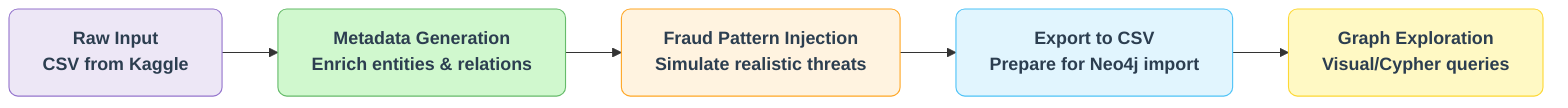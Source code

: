 flowchart LR
  %% STYLE DEFINITIONS
  classDef step fill:#EDE7F6,stroke:#9575CD,color:#2C3E50,font-weight:bold,rx:8,ry:8;      %% Violet
  classDef enrich fill:#D0F8CE,stroke:#66BB6A,color:#2C3E50,font-weight:bold,rx:8,ry:8;     %% Mint
  classDef fraud fill:#FFF3E0,stroke:#FFA726,color:#2C3E50,font-weight:bold,rx:8,ry:8;      %% Peach
  classDef export fill:#E1F5FE,stroke:#4FC3F7,color:#2C3E50,font-weight:bold,rx:8,ry:8;      %% Light Blue
  classDef explore fill:#FFF9C4,stroke:#FDD835,color:#2C3E50,font-weight:bold,rx:8,ry:8;     %% Pastel Yellow

  %% NODES
  A["Raw Input<br>CSV from Kaggle"]:::step
  B["Metadata Generation<br>Enrich entities & relations"]:::enrich
  C["Fraud Pattern Injection<br>Simulate realistic threats"]:::fraud
  D["Export to CSV<br>Prepare for Neo4j import"]:::export
  E["Graph Exploration<br>Visual/Cypher queries"]:::explore

  %% FLOW
  A --> B --> C --> D --> E